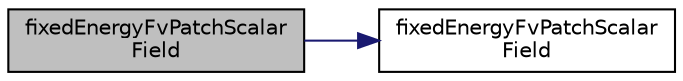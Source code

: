digraph "fixedEnergyFvPatchScalarField"
{
  bgcolor="transparent";
  edge [fontname="Helvetica",fontsize="10",labelfontname="Helvetica",labelfontsize="10"];
  node [fontname="Helvetica",fontsize="10",shape=record];
  rankdir="LR";
  Node1 [label="fixedEnergyFvPatchScalar\lField",height=0.2,width=0.4,color="black", fillcolor="grey75", style="filled", fontcolor="black"];
  Node1 -> Node2 [color="midnightblue",fontsize="10",style="solid",fontname="Helvetica"];
  Node2 [label="fixedEnergyFvPatchScalar\lField",height=0.2,width=0.4,color="black",URL="$a00822.html#a211909378d861b056d9ebcbf2f8974c6",tooltip="Construct from patch and internal field. "];
}
